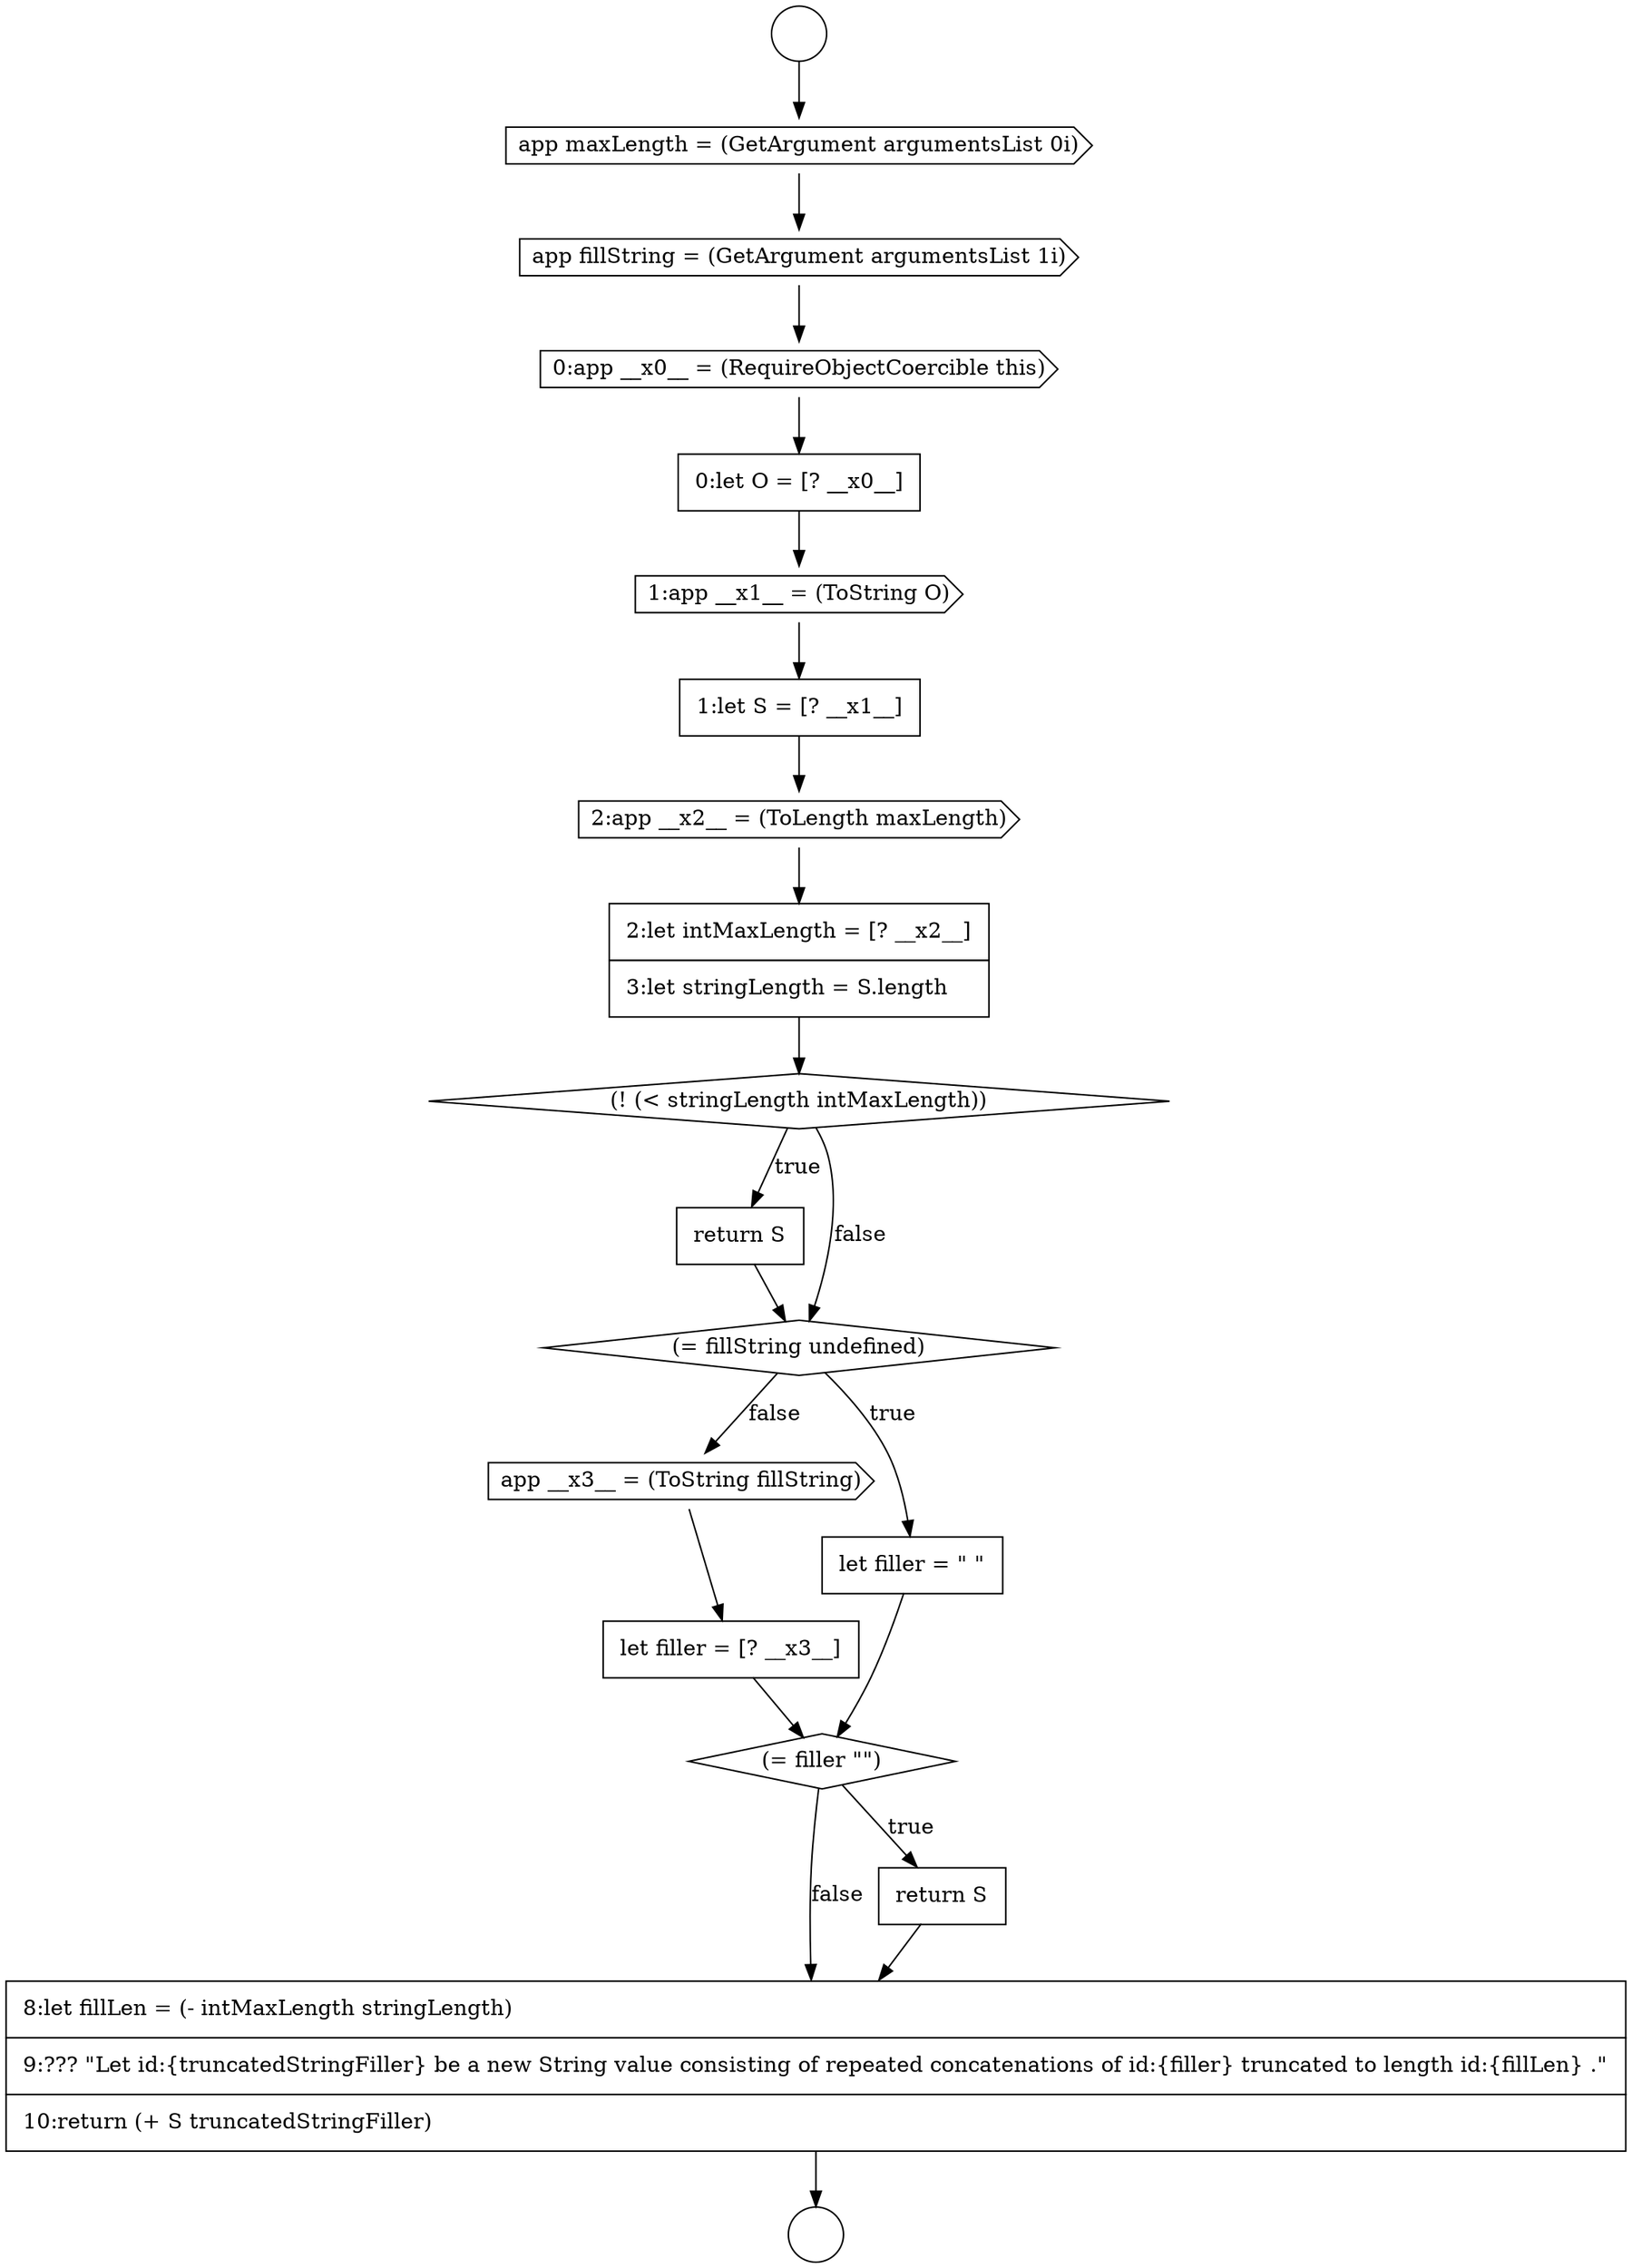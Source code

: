 digraph {
  node12686 [shape=none, margin=0, label=<<font color="black">
    <table border="0" cellborder="1" cellspacing="0" cellpadding="10">
      <tr><td align="left">0:let O = [? __x0__]</td></tr>
    </table>
  </font>> color="black" fillcolor="white" style=filled]
  node12687 [shape=cds, label=<<font color="black">1:app __x1__ = (ToString O)</font>> color="black" fillcolor="white" style=filled]
  node12692 [shape=none, margin=0, label=<<font color="black">
    <table border="0" cellborder="1" cellspacing="0" cellpadding="10">
      <tr><td align="left">return S</td></tr>
    </table>
  </font>> color="black" fillcolor="white" style=filled]
  node12696 [shape=none, margin=0, label=<<font color="black">
    <table border="0" cellborder="1" cellspacing="0" cellpadding="10">
      <tr><td align="left">let filler = [? __x3__]</td></tr>
    </table>
  </font>> color="black" fillcolor="white" style=filled]
  node12683 [shape=cds, label=<<font color="black">app maxLength = (GetArgument argumentsList 0i)</font>> color="black" fillcolor="white" style=filled]
  node12688 [shape=none, margin=0, label=<<font color="black">
    <table border="0" cellborder="1" cellspacing="0" cellpadding="10">
      <tr><td align="left">1:let S = [? __x1__]</td></tr>
    </table>
  </font>> color="black" fillcolor="white" style=filled]
  node12695 [shape=cds, label=<<font color="black">app __x3__ = (ToString fillString)</font>> color="black" fillcolor="white" style=filled]
  node12684 [shape=cds, label=<<font color="black">app fillString = (GetArgument argumentsList 1i)</font>> color="black" fillcolor="white" style=filled]
  node12690 [shape=none, margin=0, label=<<font color="black">
    <table border="0" cellborder="1" cellspacing="0" cellpadding="10">
      <tr><td align="left">2:let intMaxLength = [? __x2__]</td></tr>
      <tr><td align="left">3:let stringLength = S.length</td></tr>
    </table>
  </font>> color="black" fillcolor="white" style=filled]
  node12681 [shape=circle label=" " color="black" fillcolor="white" style=filled]
  node12694 [shape=none, margin=0, label=<<font color="black">
    <table border="0" cellborder="1" cellspacing="0" cellpadding="10">
      <tr><td align="left">let filler = &quot; &quot;</td></tr>
    </table>
  </font>> color="black" fillcolor="white" style=filled]
  node12699 [shape=none, margin=0, label=<<font color="black">
    <table border="0" cellborder="1" cellspacing="0" cellpadding="10">
      <tr><td align="left">8:let fillLen = (- intMaxLength stringLength)</td></tr>
      <tr><td align="left">9:??? &quot;Let id:{truncatedStringFiller} be a new String value consisting of repeated concatenations of id:{filler} truncated to length id:{fillLen} .&quot;</td></tr>
      <tr><td align="left">10:return (+ S truncatedStringFiller)</td></tr>
    </table>
  </font>> color="black" fillcolor="white" style=filled]
  node12689 [shape=cds, label=<<font color="black">2:app __x2__ = (ToLength maxLength)</font>> color="black" fillcolor="white" style=filled]
  node12693 [shape=diamond, label=<<font color="black">(= fillString undefined)</font>> color="black" fillcolor="white" style=filled]
  node12682 [shape=circle label=" " color="black" fillcolor="white" style=filled]
  node12697 [shape=diamond, label=<<font color="black">(= filler &quot;&quot;)</font>> color="black" fillcolor="white" style=filled]
  node12691 [shape=diamond, label=<<font color="black">(! (&lt; stringLength intMaxLength))</font>> color="black" fillcolor="white" style=filled]
  node12698 [shape=none, margin=0, label=<<font color="black">
    <table border="0" cellborder="1" cellspacing="0" cellpadding="10">
      <tr><td align="left">return S</td></tr>
    </table>
  </font>> color="black" fillcolor="white" style=filled]
  node12685 [shape=cds, label=<<font color="black">0:app __x0__ = (RequireObjectCoercible this)</font>> color="black" fillcolor="white" style=filled]
  node12683 -> node12684 [ color="black"]
  node12695 -> node12696 [ color="black"]
  node12681 -> node12683 [ color="black"]
  node12691 -> node12692 [label=<<font color="black">true</font>> color="black"]
  node12691 -> node12693 [label=<<font color="black">false</font>> color="black"]
  node12697 -> node12698 [label=<<font color="black">true</font>> color="black"]
  node12697 -> node12699 [label=<<font color="black">false</font>> color="black"]
  node12696 -> node12697 [ color="black"]
  node12692 -> node12693 [ color="black"]
  node12699 -> node12682 [ color="black"]
  node12693 -> node12694 [label=<<font color="black">true</font>> color="black"]
  node12693 -> node12695 [label=<<font color="black">false</font>> color="black"]
  node12685 -> node12686 [ color="black"]
  node12690 -> node12691 [ color="black"]
  node12689 -> node12690 [ color="black"]
  node12698 -> node12699 [ color="black"]
  node12684 -> node12685 [ color="black"]
  node12687 -> node12688 [ color="black"]
  node12686 -> node12687 [ color="black"]
  node12688 -> node12689 [ color="black"]
  node12694 -> node12697 [ color="black"]
}
